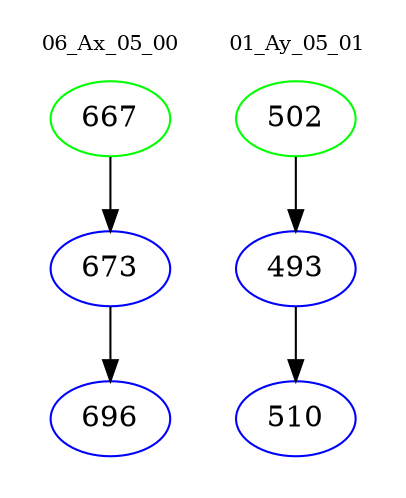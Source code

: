 digraph{
subgraph cluster_0 {
color = white
label = "06_Ax_05_00";
fontsize=10;
T0_667 [label="667", color="green"]
T0_667 -> T0_673 [color="black"]
T0_673 [label="673", color="blue"]
T0_673 -> T0_696 [color="black"]
T0_696 [label="696", color="blue"]
}
subgraph cluster_1 {
color = white
label = "01_Ay_05_01";
fontsize=10;
T1_502 [label="502", color="green"]
T1_502 -> T1_493 [color="black"]
T1_493 [label="493", color="blue"]
T1_493 -> T1_510 [color="black"]
T1_510 [label="510", color="blue"]
}
}
